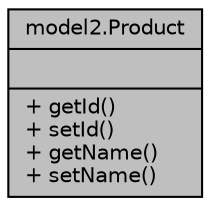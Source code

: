 digraph "model2.Product"
{
 // LATEX_PDF_SIZE
  edge [fontname="Helvetica",fontsize="10",labelfontname="Helvetica",labelfontsize="10"];
  node [fontname="Helvetica",fontsize="10",shape=record];
  Node1 [label="{model2.Product\n||+ getId()\l+ setId()\l+ getName()\l+ setName()\l}",height=0.2,width=0.4,color="black", fillcolor="grey75", style="filled", fontcolor="black",tooltip=" "];
}
